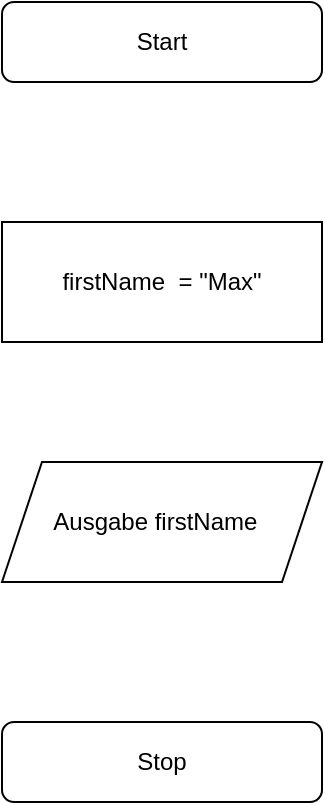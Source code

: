 <mxfile>
    <diagram id="13KrDURhAcvKxaBtcAPQ" name="PAP_1">
        <mxGraphModel dx="969" dy="440" grid="1" gridSize="10" guides="1" tooltips="1" connect="1" arrows="1" fold="1" page="1" pageScale="1" pageWidth="827" pageHeight="1169" math="0" shadow="0">
            <root>
                <mxCell id="0"/>
                <mxCell id="1" parent="0"/>
                <mxCell id="5" value="Start" style="rounded=1;whiteSpace=wrap;html=1;" vertex="1" parent="1">
                    <mxGeometry x="240" y="120" width="160" height="40" as="geometry"/>
                </mxCell>
                <mxCell id="6" value="Stop" style="rounded=1;whiteSpace=wrap;html=1;" vertex="1" parent="1">
                    <mxGeometry x="240" y="480" width="160" height="40" as="geometry"/>
                </mxCell>
                <mxCell id="7" value="firstName&amp;nbsp; = &quot;Max&quot;" style="rounded=0;whiteSpace=wrap;html=1;" vertex="1" parent="1">
                    <mxGeometry x="240" y="230" width="160" height="60" as="geometry"/>
                </mxCell>
                <mxCell id="8" value="Ausgabe firstName&amp;nbsp;&amp;nbsp;" style="shape=parallelogram;perimeter=parallelogramPerimeter;whiteSpace=wrap;html=1;fixedSize=1;" vertex="1" parent="1">
                    <mxGeometry x="240" y="350" width="160" height="60" as="geometry"/>
                </mxCell>
            </root>
        </mxGraphModel>
    </diagram>
</mxfile>